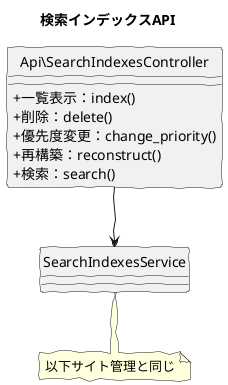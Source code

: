 @startuml
skinparam handwritten true
skinparam backgroundColor white
hide circle
skinparam classAttributeIconSize 0

title 検索インデックスAPI

class Api\SearchIndexesController { 
	+ 一覧表示：index()
	+ 削除：delete()
	+ 優先度変更：change_priority()
	+ 再構築：reconstruct()
	+ 検索：search()
}

class SearchIndexesService {
}


Api\SearchIndexesController -down-> SearchIndexesService

note "以下サイト管理と同じ" as note
SearchIndexesService .. note

@enduml
